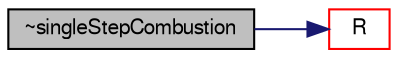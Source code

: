 digraph "~singleStepCombustion"
{
  bgcolor="transparent";
  edge [fontname="FreeSans",fontsize="10",labelfontname="FreeSans",labelfontsize="10"];
  node [fontname="FreeSans",fontsize="10",shape=record];
  rankdir="LR";
  Node56 [label="~singleStepCombustion",height=0.2,width=0.4,color="black", fillcolor="grey75", style="filled", fontcolor="black"];
  Node56 -> Node57 [color="midnightblue",fontsize="10",style="solid",fontname="FreeSans"];
  Node57 [label="R",height=0.2,width=0.4,color="red",URL="$a21294.html#a4f9829c34070dc793f77f307b55c83f2",tooltip="Fuel consumption rate matrix. "];
}
